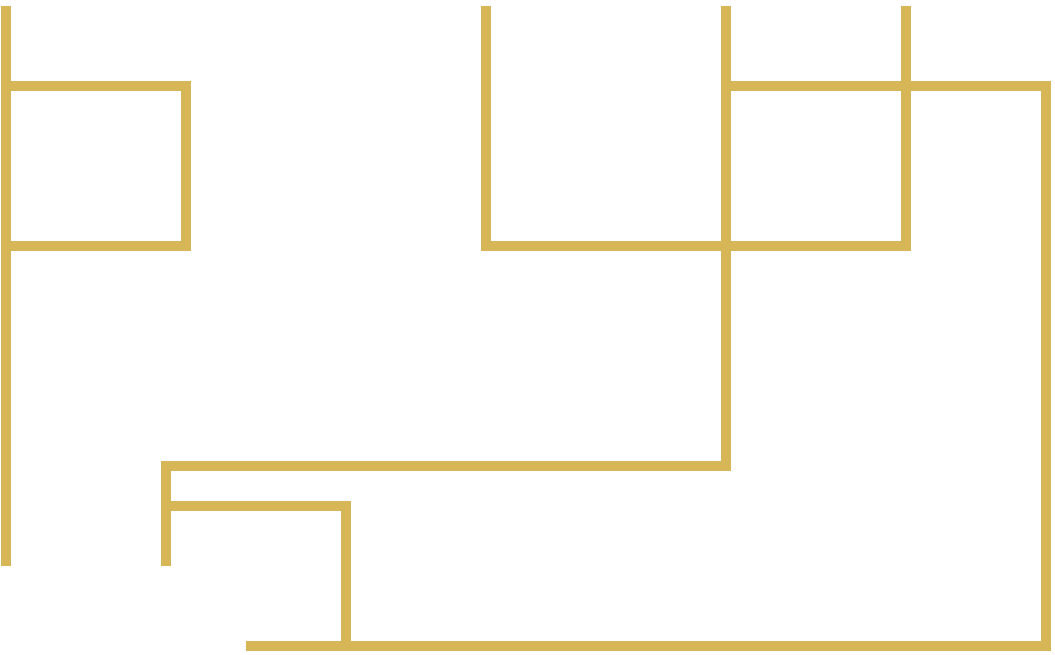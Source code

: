 <mxfile version="22.0.4" type="github">
  <diagram name="Страница — 1" id="wkXcw5rtXdvr0q2N3F0_">
    <mxGraphModel dx="691" dy="410" grid="1" gridSize="10" guides="1" tooltips="1" connect="1" arrows="1" fold="1" page="1" pageScale="1" pageWidth="800" pageHeight="480" math="0" shadow="0">
      <root>
        <mxCell id="0" />
        <mxCell id="1" parent="0" />
        <mxCell id="GpbVYSqrDggtD-29rIpj-2" value="" style="endArrow=none;html=1;rounded=0;fillColor=#fff2cc;strokeColor=#d6b656;strokeWidth=5;edgeStyle=orthogonalEdgeStyle;" edge="1" parent="1">
          <mxGeometry width="50" height="50" relative="1" as="geometry">
            <mxPoint x="160" y="320" as="sourcePoint" />
            <mxPoint x="160" y="40" as="targetPoint" />
            <Array as="points">
              <mxPoint x="160" y="210" />
              <mxPoint x="160" y="210" />
            </Array>
          </mxGeometry>
        </mxCell>
        <mxCell id="GpbVYSqrDggtD-29rIpj-4" value="" style="endArrow=none;html=1;rounded=0;fillColor=#fff2cc;strokeColor=#d6b656;strokeWidth=5;edgeStyle=orthogonalEdgeStyle;" edge="1" parent="1">
          <mxGeometry width="50" height="50" relative="1" as="geometry">
            <mxPoint x="160" y="80" as="sourcePoint" />
            <mxPoint x="160" y="160" as="targetPoint" />
            <Array as="points">
              <mxPoint x="250" y="80" />
              <mxPoint x="250" y="160" />
            </Array>
          </mxGeometry>
        </mxCell>
        <mxCell id="GpbVYSqrDggtD-29rIpj-6" value="" style="endArrow=none;html=1;rounded=0;fillColor=#fff2cc;strokeColor=#d6b656;strokeWidth=5;edgeStyle=orthogonalEdgeStyle;" edge="1" parent="1">
          <mxGeometry width="50" height="50" relative="1" as="geometry">
            <mxPoint x="240" y="320" as="sourcePoint" />
            <mxPoint x="520" y="40" as="targetPoint" />
            <Array as="points">
              <mxPoint x="240" y="270" />
              <mxPoint x="520" y="270" />
            </Array>
          </mxGeometry>
        </mxCell>
        <mxCell id="GpbVYSqrDggtD-29rIpj-7" value="" style="endArrow=none;html=1;rounded=0;fillColor=#fff2cc;strokeColor=#d6b656;strokeWidth=5;edgeStyle=orthogonalEdgeStyle;" edge="1" parent="1">
          <mxGeometry width="50" height="50" relative="1" as="geometry">
            <mxPoint x="520" y="80" as="sourcePoint" />
            <mxPoint x="400" y="40" as="targetPoint" />
            <Array as="points">
              <mxPoint x="610" y="80" />
              <mxPoint x="610" y="160" />
              <mxPoint x="400" y="160" />
            </Array>
          </mxGeometry>
        </mxCell>
        <mxCell id="GpbVYSqrDggtD-29rIpj-8" value="" style="endArrow=none;html=1;rounded=0;fillColor=#fff2cc;strokeColor=#d6b656;strokeWidth=5;edgeStyle=orthogonalEdgeStyle;" edge="1" parent="1">
          <mxGeometry width="50" height="50" relative="1" as="geometry">
            <mxPoint x="610" y="40" as="sourcePoint" />
            <mxPoint x="280" y="360" as="targetPoint" />
            <Array as="points">
              <mxPoint x="610" y="80" />
              <mxPoint x="680" y="80" />
              <mxPoint x="680" y="360" />
            </Array>
          </mxGeometry>
        </mxCell>
        <mxCell id="GpbVYSqrDggtD-29rIpj-10" value="" style="endArrow=none;html=1;rounded=0;fillColor=#fff2cc;strokeColor=#d6b656;strokeWidth=5;edgeStyle=orthogonalEdgeStyle;" edge="1" parent="1">
          <mxGeometry width="50" height="50" relative="1" as="geometry">
            <mxPoint x="240" y="290" as="sourcePoint" />
            <mxPoint x="330" y="360" as="targetPoint" />
            <Array as="points">
              <mxPoint x="330" y="290" />
            </Array>
          </mxGeometry>
        </mxCell>
      </root>
    </mxGraphModel>
  </diagram>
</mxfile>
